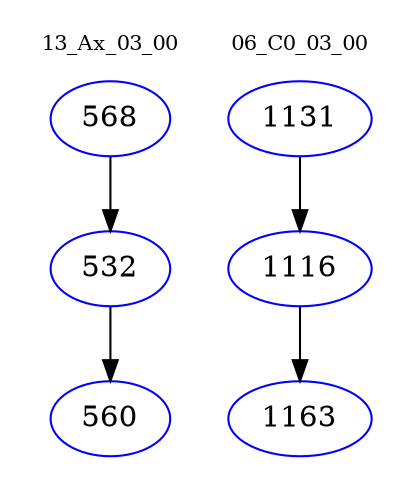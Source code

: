 digraph{
subgraph cluster_0 {
color = white
label = "13_Ax_03_00";
fontsize=10;
T0_568 [label="568", color="blue"]
T0_568 -> T0_532 [color="black"]
T0_532 [label="532", color="blue"]
T0_532 -> T0_560 [color="black"]
T0_560 [label="560", color="blue"]
}
subgraph cluster_1 {
color = white
label = "06_C0_03_00";
fontsize=10;
T1_1131 [label="1131", color="blue"]
T1_1131 -> T1_1116 [color="black"]
T1_1116 [label="1116", color="blue"]
T1_1116 -> T1_1163 [color="black"]
T1_1163 [label="1163", color="blue"]
}
}
